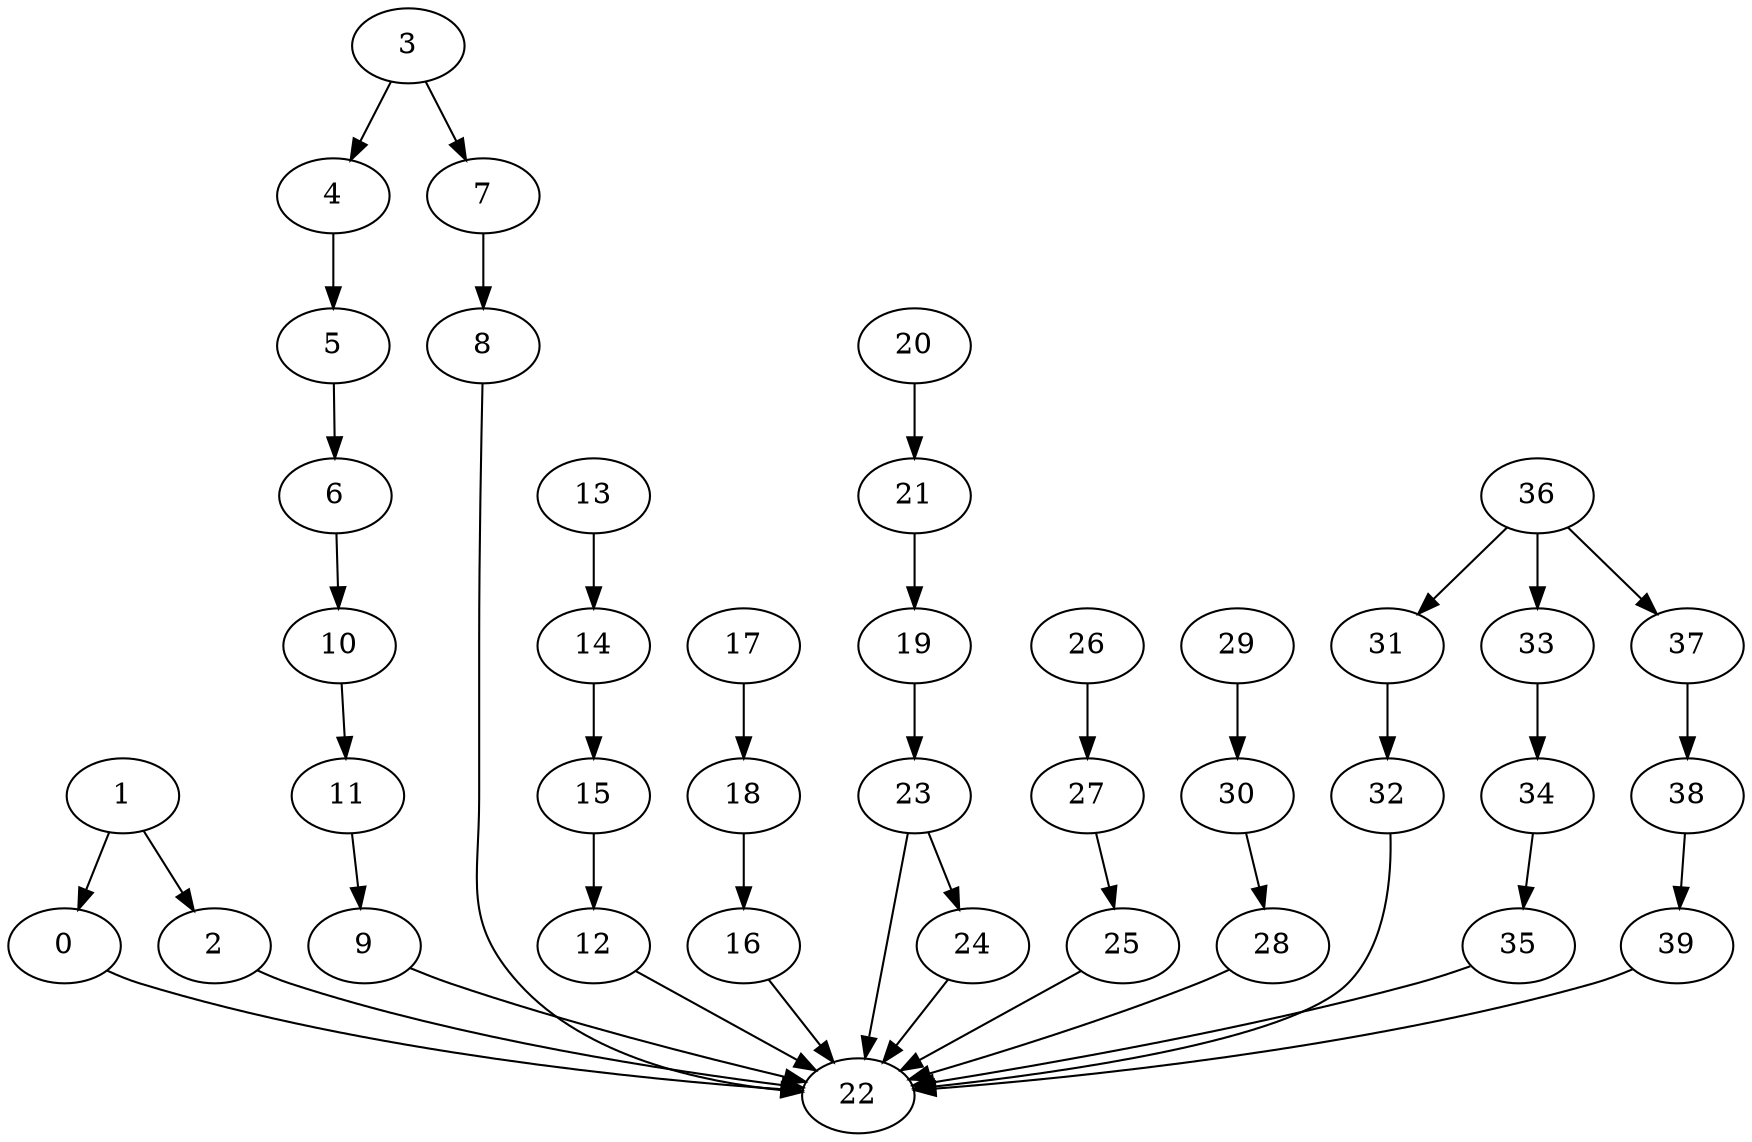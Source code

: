 strict digraph  {
0 [exec=147];
1 [exec=105];
2 [exec=158];
3 [exec=191];
4 [exec=109];
5 [exec=138];
6 [exec=109];
7 [exec=106];
8 [exec=167];
9 [exec=80];
10 [exec=135];
11 [exec=178];
12 [exec=156];
13 [exec=94];
14 [exec=143];
15 [exec=190];
16 [exec=144];
17 [exec=175];
18 [exec=57];
19 [exec=188];
20 [exec=190];
21 [exec=109];
22 [exec=190];
23 [exec=199];
24 [exec=96];
25 [exec=53];
26 [exec=121];
27 [exec=113];
28 [exec=115];
29 [exec=185];
30 [exec=93];
31 [exec=132];
32 [exec=177];
33 [exec=171];
34 [exec=79];
35 [exec=56];
36 [exec=129];
37 [exec=148];
38 [exec=137];
39 [exec=157];
0 -> 22  [comm=13];
1 -> 2  [comm=9];
1 -> 0  [comm=5];
2 -> 22  [comm=6];
3 -> 4  [comm=11];
3 -> 7  [comm=19];
4 -> 5  [comm=10];
5 -> 6  [comm=6];
6 -> 10  [comm=17];
7 -> 8  [comm=11];
8 -> 22  [comm=16];
9 -> 22  [comm=8];
10 -> 11  [comm=11];
11 -> 9  [comm=18];
12 -> 22  [comm=11];
13 -> 14  [comm=20];
14 -> 15  [comm=8];
15 -> 12  [comm=17];
16 -> 22  [comm=14];
17 -> 18  [comm=20];
18 -> 16  [comm=5];
19 -> 23  [comm=15];
20 -> 21  [comm=17];
21 -> 19  [comm=14];
23 -> 24  [comm=5];
23 -> 22  [comm=10];
24 -> 22  [comm=11];
25 -> 22  [comm=15];
26 -> 27  [comm=9];
27 -> 25  [comm=15];
28 -> 22  [comm=18];
29 -> 30  [comm=11];
30 -> 28  [comm=13];
31 -> 32  [comm=8];
32 -> 22  [comm=17];
33 -> 34  [comm=16];
34 -> 35  [comm=20];
35 -> 22  [comm=12];
36 -> 37  [comm=7];
36 -> 31  [comm=6];
36 -> 33  [comm=7];
37 -> 38  [comm=9];
38 -> 39  [comm=10];
39 -> 22  [comm=10];
}
